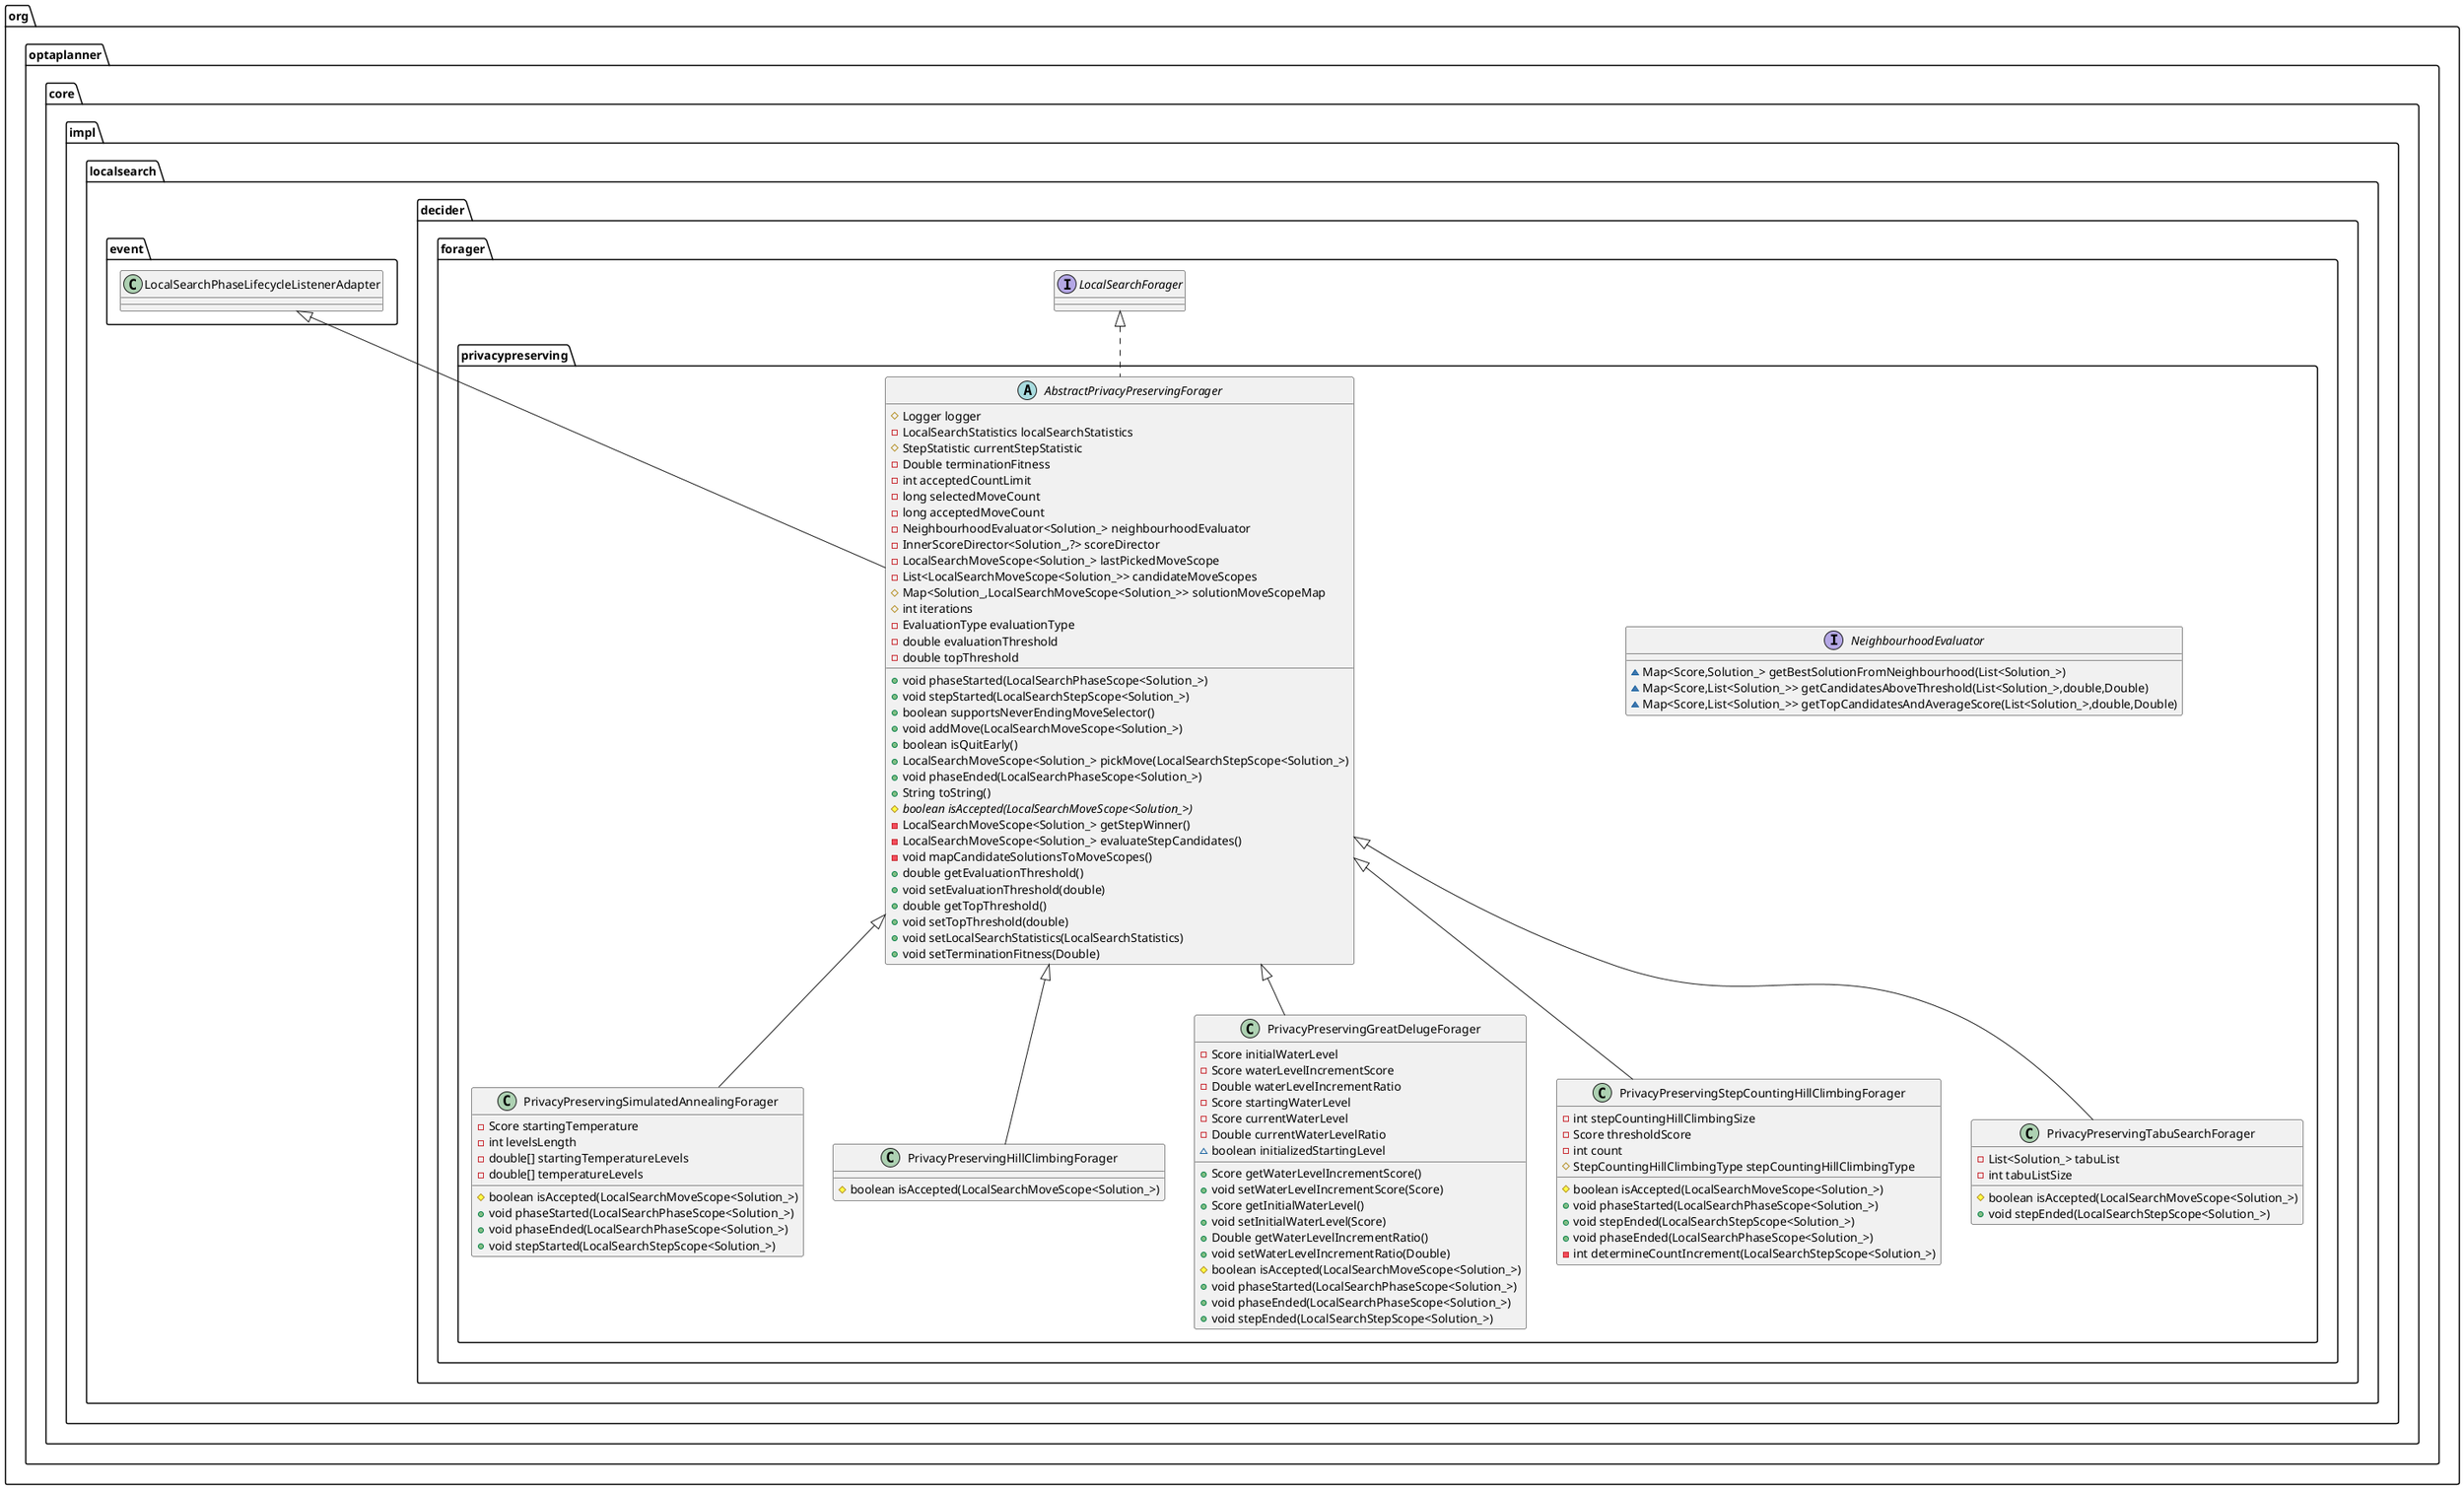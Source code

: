 @startuml
class org.optaplanner.core.impl.localsearch.decider.forager.privacypreserving.PrivacyPreservingSimulatedAnnealingForager {
- Score startingTemperature
- int levelsLength
- double[] startingTemperatureLevels
- double[] temperatureLevels
# boolean isAccepted(LocalSearchMoveScope<Solution_>)
+ void phaseStarted(LocalSearchPhaseScope<Solution_>)
+ void phaseEnded(LocalSearchPhaseScope<Solution_>)
+ void stepStarted(LocalSearchStepScope<Solution_>)
}
interface org.optaplanner.core.impl.localsearch.decider.forager.privacypreserving.NeighbourhoodEvaluator {
~ Map<Score,Solution_> getBestSolutionFromNeighbourhood(List<Solution_>)
~ Map<Score,List<Solution_>> getCandidatesAboveThreshold(List<Solution_>,double,Double)
~ Map<Score,List<Solution_>> getTopCandidatesAndAverageScore(List<Solution_>,double,Double)
}
class org.optaplanner.core.impl.localsearch.decider.forager.privacypreserving.PrivacyPreservingHillClimbingForager {
# boolean isAccepted(LocalSearchMoveScope<Solution_>)
}

class org.optaplanner.core.impl.localsearch.decider.forager.privacypreserving.PrivacyPreservingGreatDelugeForager {
- Score initialWaterLevel
- Score waterLevelIncrementScore
- Double waterLevelIncrementRatio
- Score startingWaterLevel
- Score currentWaterLevel
- Double currentWaterLevelRatio
~ boolean initializedStartingLevel
+ Score getWaterLevelIncrementScore()
+ void setWaterLevelIncrementScore(Score)
+ Score getInitialWaterLevel()
+ void setInitialWaterLevel(Score)
+ Double getWaterLevelIncrementRatio()
+ void setWaterLevelIncrementRatio(Double)
# boolean isAccepted(LocalSearchMoveScope<Solution_>)
+ void phaseStarted(LocalSearchPhaseScope<Solution_>)
+ void phaseEnded(LocalSearchPhaseScope<Solution_>)
+ void stepEnded(LocalSearchStepScope<Solution_>)
}
class org.optaplanner.core.impl.localsearch.decider.forager.privacypreserving.PrivacyPreservingStepCountingHillClimbingForager {
- int stepCountingHillClimbingSize
- Score thresholdScore
- int count
# StepCountingHillClimbingType stepCountingHillClimbingType
# boolean isAccepted(LocalSearchMoveScope<Solution_>)
+ void phaseStarted(LocalSearchPhaseScope<Solution_>)
+ void stepEnded(LocalSearchStepScope<Solution_>)
+ void phaseEnded(LocalSearchPhaseScope<Solution_>)
- int determineCountIncrement(LocalSearchStepScope<Solution_>)
}
class org.optaplanner.core.impl.localsearch.decider.forager.privacypreserving.PrivacyPreservingTabuSearchForager {
- List<Solution_> tabuList
- int tabuListSize
# boolean isAccepted(LocalSearchMoveScope<Solution_>)
+ void stepEnded(LocalSearchStepScope<Solution_>)
}
abstract class org.optaplanner.core.impl.localsearch.decider.forager.privacypreserving.AbstractPrivacyPreservingForager {
# Logger logger
- LocalSearchStatistics localSearchStatistics
# StepStatistic currentStepStatistic
- Double terminationFitness
- int acceptedCountLimit
- long selectedMoveCount
- long acceptedMoveCount
- NeighbourhoodEvaluator<Solution_> neighbourhoodEvaluator
- InnerScoreDirector<Solution_,?> scoreDirector
- LocalSearchMoveScope<Solution_> lastPickedMoveScope
- List<LocalSearchMoveScope<Solution_>> candidateMoveScopes
# Map<Solution_,LocalSearchMoveScope<Solution_>> solutionMoveScopeMap
# int iterations
- EvaluationType evaluationType
- double evaluationThreshold
- double topThreshold
+ void phaseStarted(LocalSearchPhaseScope<Solution_>)
+ void stepStarted(LocalSearchStepScope<Solution_>)
+ boolean supportsNeverEndingMoveSelector()
+ void addMove(LocalSearchMoveScope<Solution_>)
+ boolean isQuitEarly()
+ LocalSearchMoveScope<Solution_> pickMove(LocalSearchStepScope<Solution_>)
+ void phaseEnded(LocalSearchPhaseScope<Solution_>)
+ String toString()
# {abstract}boolean isAccepted(LocalSearchMoveScope<Solution_>)
- LocalSearchMoveScope<Solution_> getStepWinner()
- LocalSearchMoveScope<Solution_> evaluateStepCandidates()
- void mapCandidateSolutionsToMoveScopes()
+ double getEvaluationThreshold()
+ void setEvaluationThreshold(double)
+ double getTopThreshold()
+ void setTopThreshold(double)
+ void setLocalSearchStatistics(LocalSearchStatistics)
+ void setTerminationFitness(Double)
}

interface org.optaplanner.core.impl.localsearch.decider.forager.LocalSearchForager{
}

org.optaplanner.core.impl.localsearch.decider.forager.privacypreserving.AbstractPrivacyPreservingForager <|-- org.optaplanner.core.impl.localsearch.decider.forager.privacypreserving.PrivacyPreservingSimulatedAnnealingForager
org.optaplanner.core.impl.localsearch.decider.forager.privacypreserving.AbstractPrivacyPreservingForager <|-- org.optaplanner.core.impl.localsearch.decider.forager.privacypreserving.PrivacyPreservingHillClimbingForager
org.optaplanner.core.impl.localsearch.decider.forager.privacypreserving.AbstractPrivacyPreservingForager <|-- org.optaplanner.core.impl.localsearch.decider.forager.privacypreserving.PrivacyPreservingGreatDelugeForager
org.optaplanner.core.impl.localsearch.decider.forager.privacypreserving.AbstractPrivacyPreservingForager <|-- org.optaplanner.core.impl.localsearch.decider.forager.privacypreserving.PrivacyPreservingStepCountingHillClimbingForager
org.optaplanner.core.impl.localsearch.decider.forager.privacypreserving.AbstractPrivacyPreservingForager <|-- org.optaplanner.core.impl.localsearch.decider.forager.privacypreserving.PrivacyPreservingTabuSearchForager
org.optaplanner.core.impl.localsearch.decider.forager.LocalSearchForager <|.. org.optaplanner.core.impl.localsearch.decider.forager.privacypreserving.AbstractPrivacyPreservingForager
org.optaplanner.core.impl.localsearch.event.LocalSearchPhaseLifecycleListenerAdapter <|-- org.optaplanner.core.impl.localsearch.decider.forager.privacypreserving.AbstractPrivacyPreservingForager
@enduml